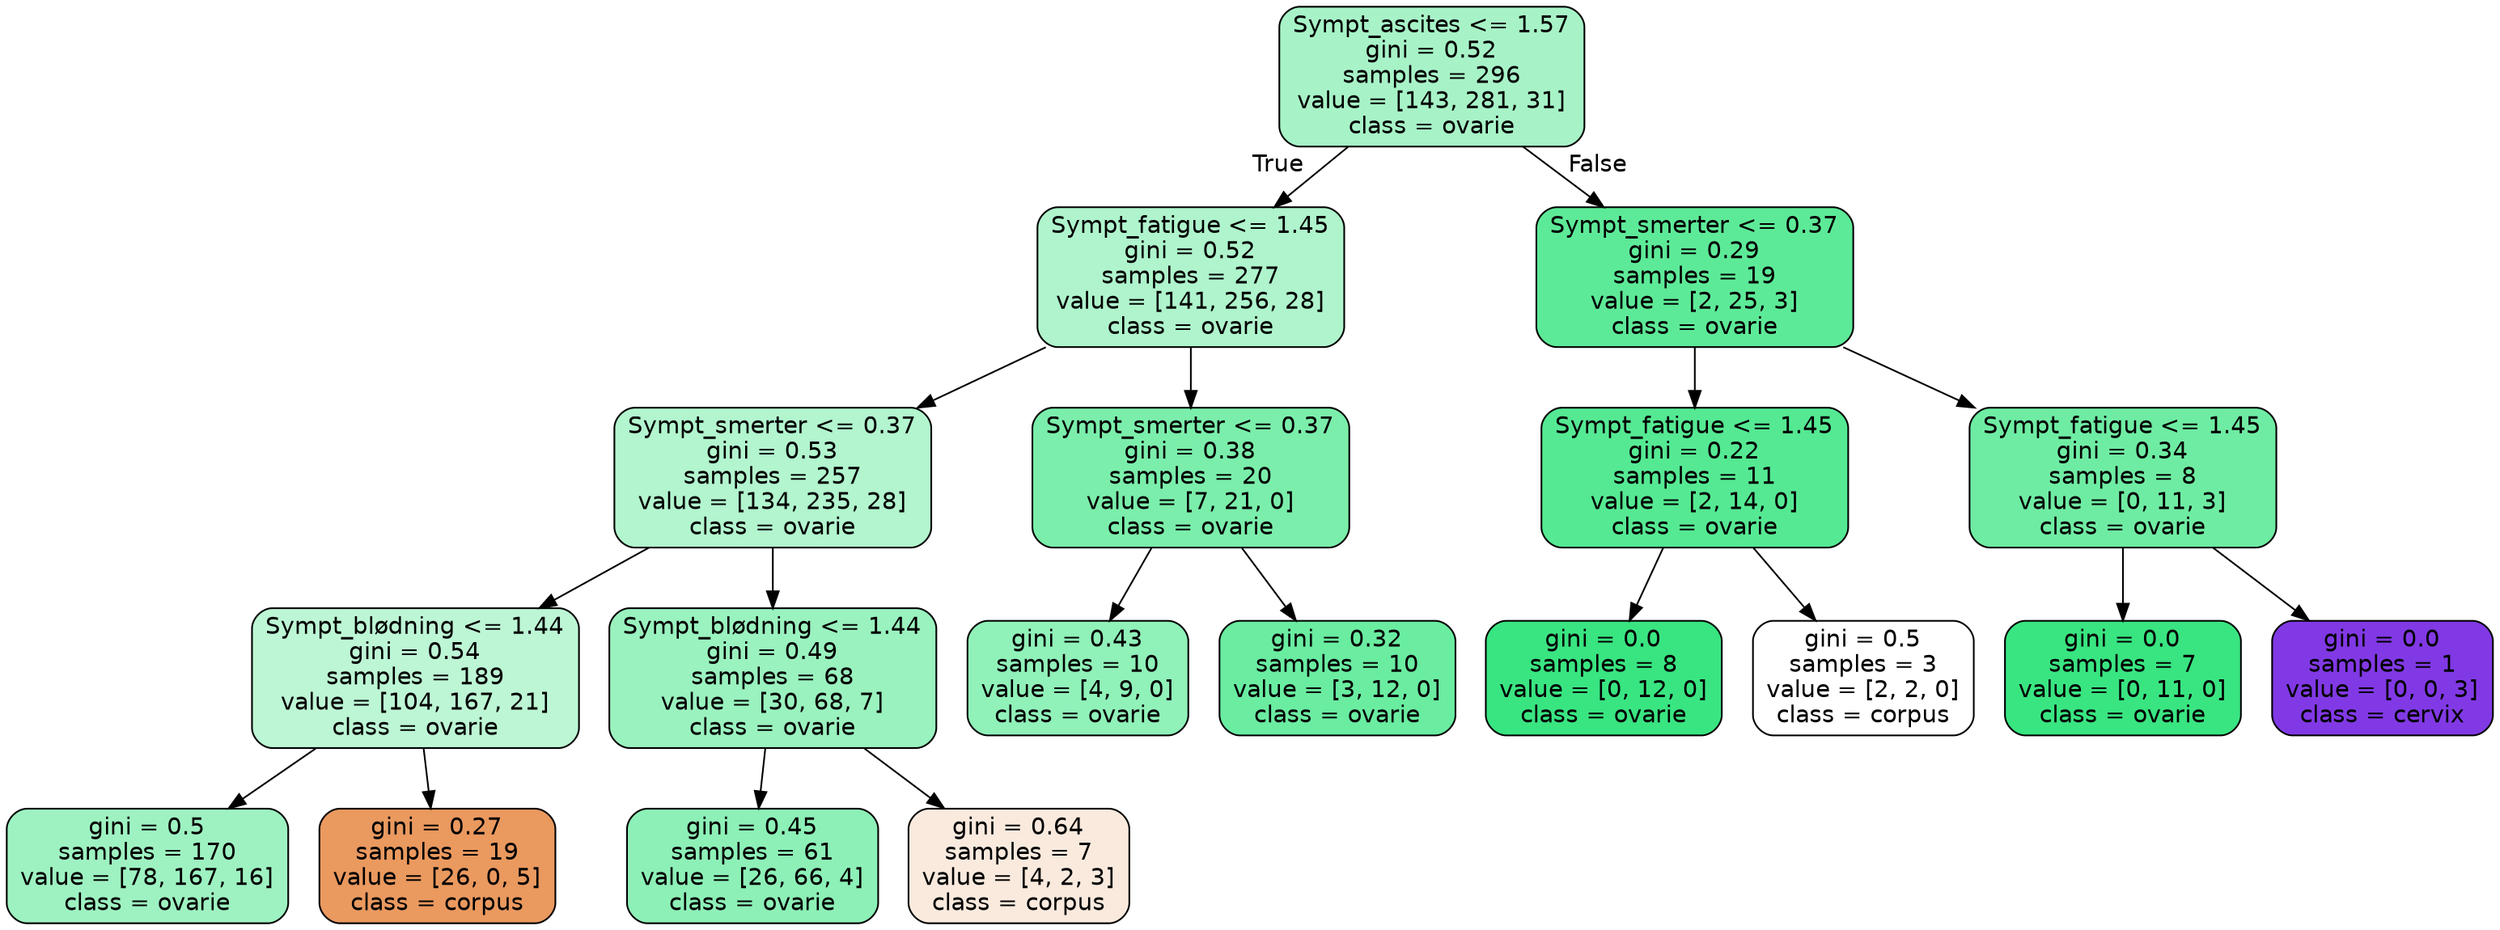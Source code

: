 digraph Tree {
node [shape=box, style="filled, rounded", color="black", fontname=helvetica] ;
edge [fontname=helvetica] ;
0 [label="Sympt_ascites <= 1.57\ngini = 0.52\nsamples = 296\nvalue = [143, 281, 31]\nclass = ovarie", fillcolor="#39e58171"] ;
1 [label="Sympt_fatigue <= 1.45\ngini = 0.52\nsamples = 277\nvalue = [141, 256, 28]\nclass = ovarie", fillcolor="#39e58167"] ;
0 -> 1 [labeldistance=2.5, labelangle=45, headlabel="True"] ;
2 [label="Sympt_smerter <= 0.37\ngini = 0.53\nsamples = 257\nvalue = [134, 235, 28]\nclass = ovarie", fillcolor="#39e58162"] ;
1 -> 2 ;
3 [label="Sympt_blødning <= 1.44\ngini = 0.54\nsamples = 189\nvalue = [104, 167, 21]\nclass = ovarie", fillcolor="#39e58155"] ;
2 -> 3 ;
4 [label="gini = 0.5\nsamples = 170\nvalue = [78, 167, 16]\nclass = ovarie", fillcolor="#39e5817c"] ;
3 -> 4 ;
5 [label="gini = 0.27\nsamples = 19\nvalue = [26, 0, 5]\nclass = corpus", fillcolor="#e58139ce"] ;
3 -> 5 ;
6 [label="Sympt_blødning <= 1.44\ngini = 0.49\nsamples = 68\nvalue = [30, 68, 7]\nclass = ovarie", fillcolor="#39e58181"] ;
2 -> 6 ;
7 [label="gini = 0.45\nsamples = 61\nvalue = [26, 66, 4]\nclass = ovarie", fillcolor="#39e58192"] ;
6 -> 7 ;
8 [label="gini = 0.64\nsamples = 7\nvalue = [4, 2, 3]\nclass = corpus", fillcolor="#e581392a"] ;
6 -> 8 ;
9 [label="Sympt_smerter <= 0.37\ngini = 0.38\nsamples = 20\nvalue = [7, 21, 0]\nclass = ovarie", fillcolor="#39e581aa"] ;
1 -> 9 ;
10 [label="gini = 0.43\nsamples = 10\nvalue = [4, 9, 0]\nclass = ovarie", fillcolor="#39e5818e"] ;
9 -> 10 ;
11 [label="gini = 0.32\nsamples = 10\nvalue = [3, 12, 0]\nclass = ovarie", fillcolor="#39e581bf"] ;
9 -> 11 ;
12 [label="Sympt_smerter <= 0.37\ngini = 0.29\nsamples = 19\nvalue = [2, 25, 3]\nclass = ovarie", fillcolor="#39e581d0"] ;
0 -> 12 [labeldistance=2.5, labelangle=-45, headlabel="False"] ;
13 [label="Sympt_fatigue <= 1.45\ngini = 0.22\nsamples = 11\nvalue = [2, 14, 0]\nclass = ovarie", fillcolor="#39e581db"] ;
12 -> 13 ;
14 [label="gini = 0.0\nsamples = 8\nvalue = [0, 12, 0]\nclass = ovarie", fillcolor="#39e581ff"] ;
13 -> 14 ;
15 [label="gini = 0.5\nsamples = 3\nvalue = [2, 2, 0]\nclass = corpus", fillcolor="#e5813900"] ;
13 -> 15 ;
16 [label="Sympt_fatigue <= 1.45\ngini = 0.34\nsamples = 8\nvalue = [0, 11, 3]\nclass = ovarie", fillcolor="#39e581b9"] ;
12 -> 16 ;
17 [label="gini = 0.0\nsamples = 7\nvalue = [0, 11, 0]\nclass = ovarie", fillcolor="#39e581ff"] ;
16 -> 17 ;
18 [label="gini = 0.0\nsamples = 1\nvalue = [0, 0, 3]\nclass = cervix", fillcolor="#8139e5ff"] ;
16 -> 18 ;
}